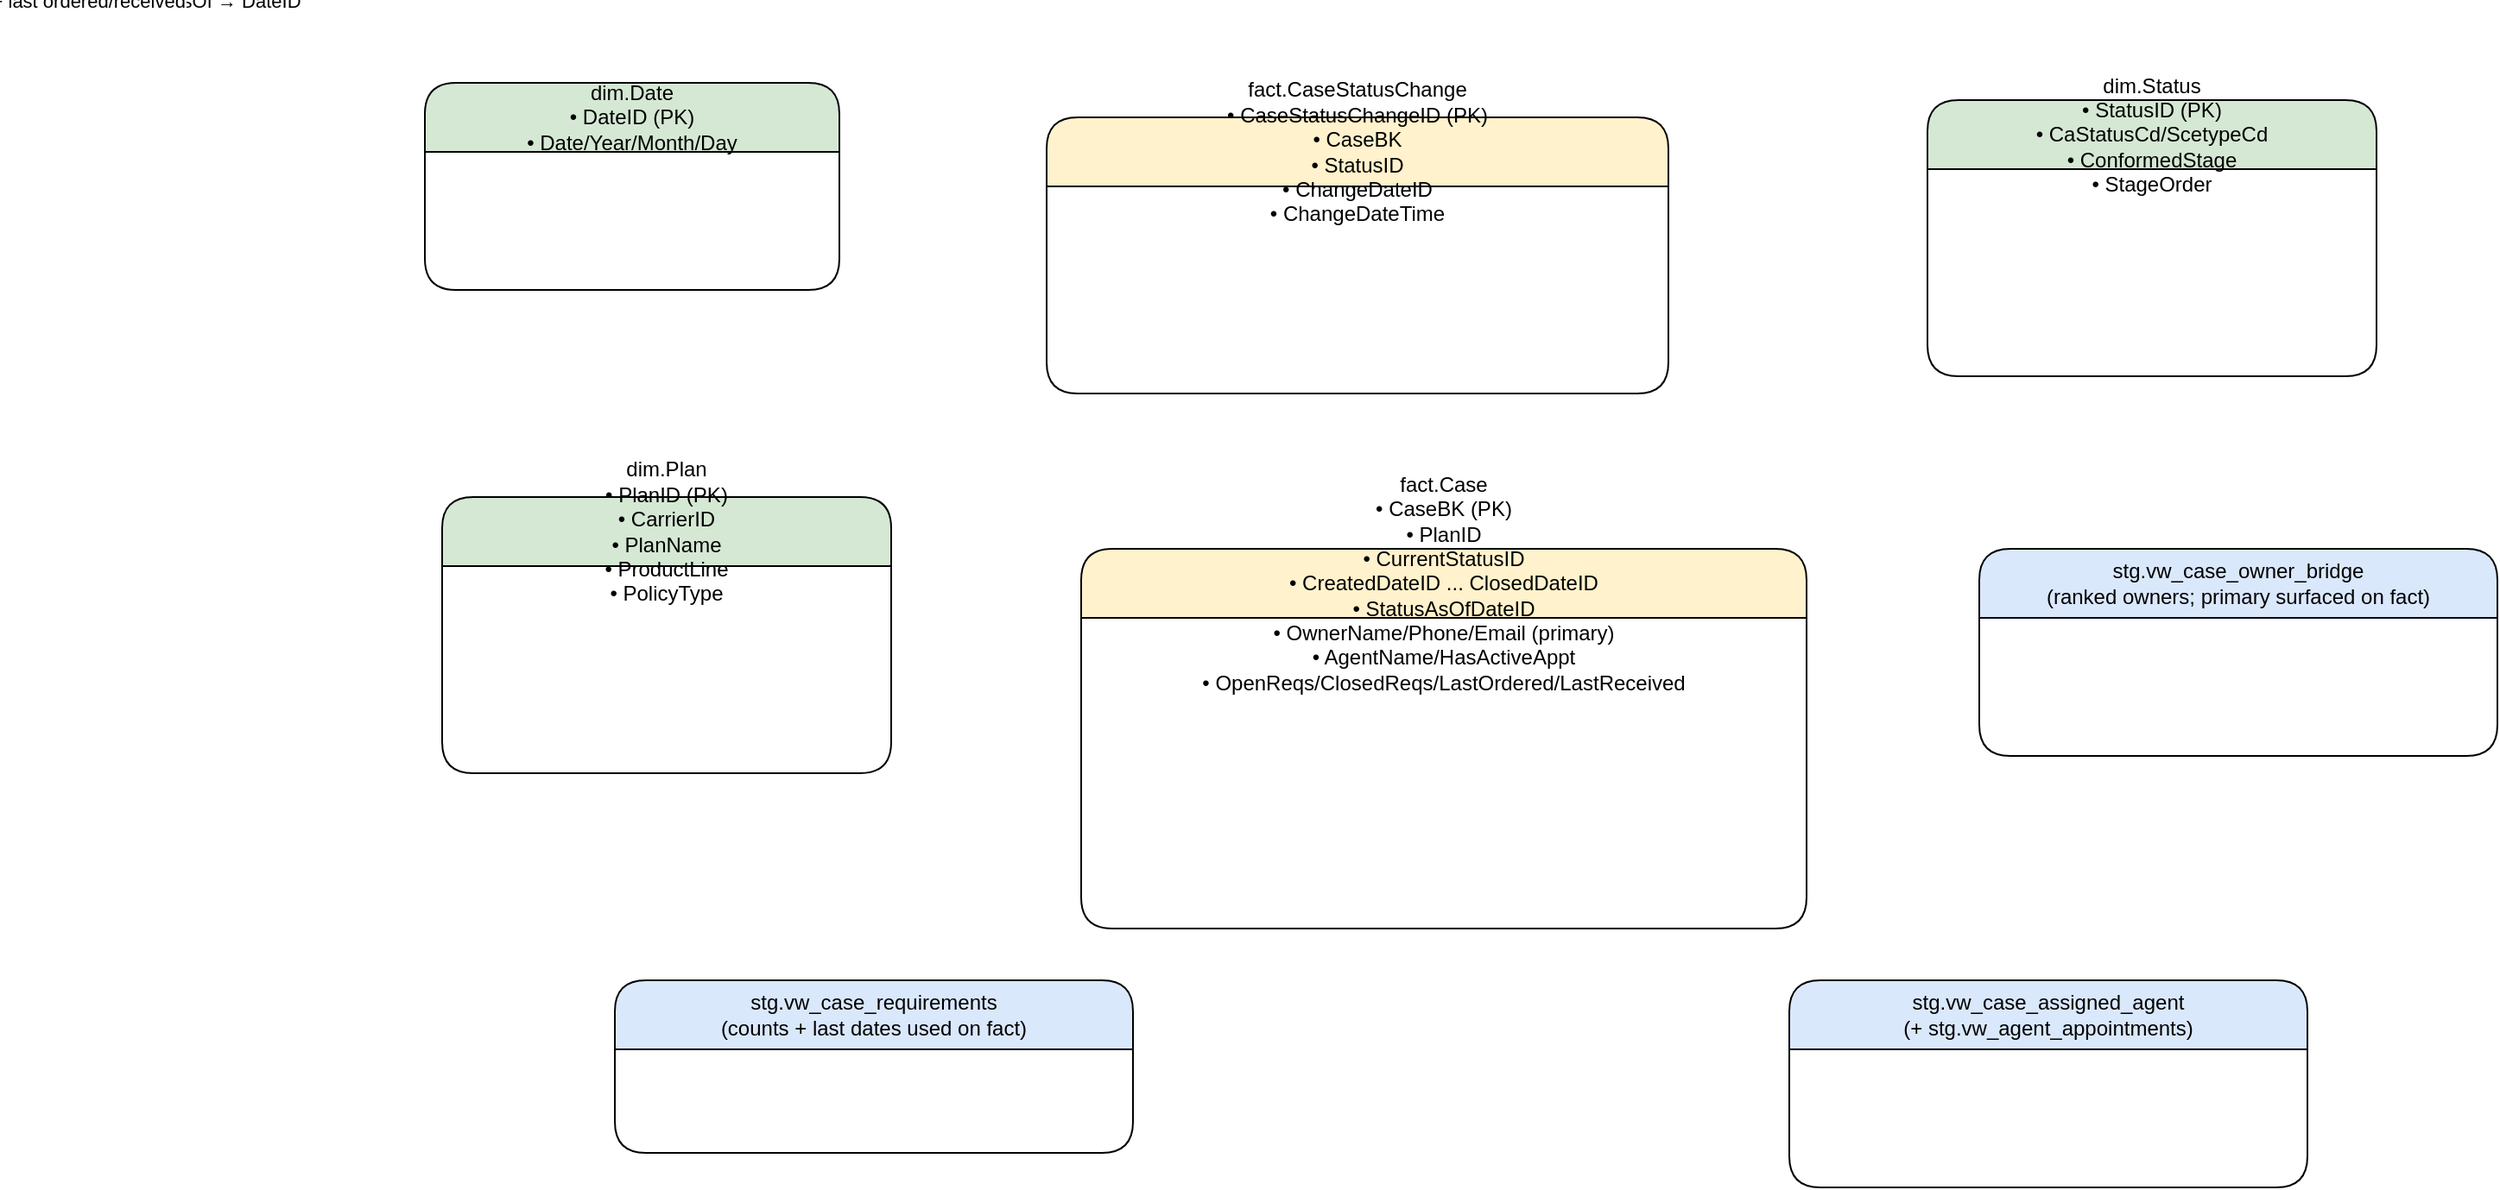 <mxfile version="28.1.0">
  <diagram name="Page-1" id="6ICeJN0Sj9uHa36SZQ-j">
    <mxGraphModel dx="57682" dy="20361" grid="1" gridSize="10" guides="1" tooltips="1" connect="1" arrows="1" fold="1" page="1" pageScale="1" pageWidth="2344" pageHeight="816" math="0" shadow="0">
      <root>
        <mxCell id="0" />
        <mxCell id="1" parent="0" />
        <mxCell id="factCase" value="fact.Case&#xa;• CaseBK (PK)&#xa;• PlanID&#xa;• CurrentStatusID&#xa;• CreatedDateID ... ClosedDateID&#xa;• StatusAsOfDateID&#xa;• OwnerName/Phone/Email (primary)&#xa;• AgentName/HasActiveAppt&#xa;• OpenReqs/ClosedReqs/LastOrdered/LastReceived" style="shape=swimlane;rounded=1;whiteSpace=wrap;horizontal=1;fillColor=#fff2cc" vertex="1" parent="1">
          <mxGeometry x="450" y="310" width="420" height="220" as="geometry" />
        </mxCell>
        <mxCell id="factStatus" value="fact.CaseStatusChange&#xa;• CaseStatusChangeID (PK)&#xa;• CaseBK&#xa;• StatusID&#xa;• ChangeDateID&#xa;• ChangeDateTime" style="shape=swimlane;rounded=1;whiteSpace=wrap;horizontal=1;fillColor=#fff2cc" vertex="1" parent="1">
          <mxGeometry x="430" y="60" width="360" height="160" as="geometry" />
        </mxCell>
        <mxCell id="dimPlan" value="dim.Plan&#xa;• PlanID (PK)&#xa;• CarrierID&#xa;• PlanName&#xa;• ProductLine&#xa;• PolicyType" style="shape=swimlane;rounded=1;whiteSpace=wrap;horizontal=1;fillColor=#d5e8d4" vertex="1" parent="1">
          <mxGeometry x="80" y="280" width="260" height="160" as="geometry" />
        </mxCell>
        <mxCell id="dimStatus" value="dim.Status&#xa;• StatusID (PK)&#xa;• CaStatusCd/ScetypeCd&#xa;• ConformedStage&#xa;• StageOrder" style="shape=swimlane;rounded=1;whiteSpace=wrap;horizontal=1;fillColor=#d5e8d4" vertex="1" parent="1">
          <mxGeometry x="940" y="50" width="260" height="160" as="geometry" />
        </mxCell>
        <mxCell id="dimDate" value="dim.Date&#xa;• DateID (PK)&#xa;• Date/Year/Month/Day" style="shape=swimlane;rounded=1;whiteSpace=wrap;horizontal=1;fillColor=#d5e8d4" vertex="1" parent="1">
          <mxGeometry x="70" y="40" width="240" height="120" as="geometry" />
        </mxCell>
        <mxCell id="stgOwner" value="stg.vw_case_owner_bridge&#xa;(ranked owners; primary surfaced on fact)" style="shape=swimlane;rounded=1;whiteSpace=wrap;horizontal=1;fillColor=#dae8fc" vertex="1" parent="1">
          <mxGeometry x="970" y="310" width="300" height="120" as="geometry" />
        </mxCell>
        <mxCell id="stgAgent" value="stg.vw_case_assigned_agent&#xa;(+ stg.vw_agent_appointments)" style="shape=swimlane;rounded=1;whiteSpace=wrap;horizontal=1;fillColor=#dae8fc" vertex="1" parent="1">
          <mxGeometry x="860" y="560" width="300" height="120" as="geometry" />
        </mxCell>
        <mxCell id="stgReq" value="stg.vw_case_requirements&#xa;(counts + last dates used on fact)" style="shape=swimlane;rounded=1;whiteSpace=wrap;horizontal=1;fillColor=#dae8fc" vertex="1" parent="1">
          <mxGeometry x="180" y="560" width="300" height="100" as="geometry" />
        </mxCell>
        <mxCell id="e1" style="endArrow=block;exitX=0;exitY=0.5;entryX=1;entryY=0.5;" edge="1" parent="1" source="factCase" target="dimPlan" />
        <mxCell id="e2" style="endArrow=block;" edge="1" parent="1" source="factCase" target="dimStatus" />
        <mxCell id="e3" value="Created/Submitted/Signed/Issued/Placed/Closed/StatusAsOf → DateID" style="endArrow=block;dashed=1;" edge="1" parent="1" source="factCase" target="dimDate" />
        <mxCell id="e4" style="endArrow=block;" edge="1" parent="1" source="factStatus" target="dimStatus" />
        <mxCell id="e5" value="ChangeDateID" style="endArrow=block;dashed=1;" edge="1" parent="1" source="factStatus" target="dimDate" />
        <mxCell id="e6" value="Primary owner (rank=1) + contact" style="endArrow=block;dashed=1;" edge="1" parent="1" source="stgOwner" target="factCase" />
        <mxCell id="e7" value="Assigned agent + HasActiveAppt" style="endArrow=block;dashed=1;" edge="1" parent="1" source="stgAgent" target="factCase" />
        <mxCell id="e8" value="Open/Closed counts + last ordered/received" style="endArrow=block;dashed=1;" edge="1" parent="1" source="stgReq" target="factCase" />
      </root>
    </mxGraphModel>
  </diagram>
</mxfile>

